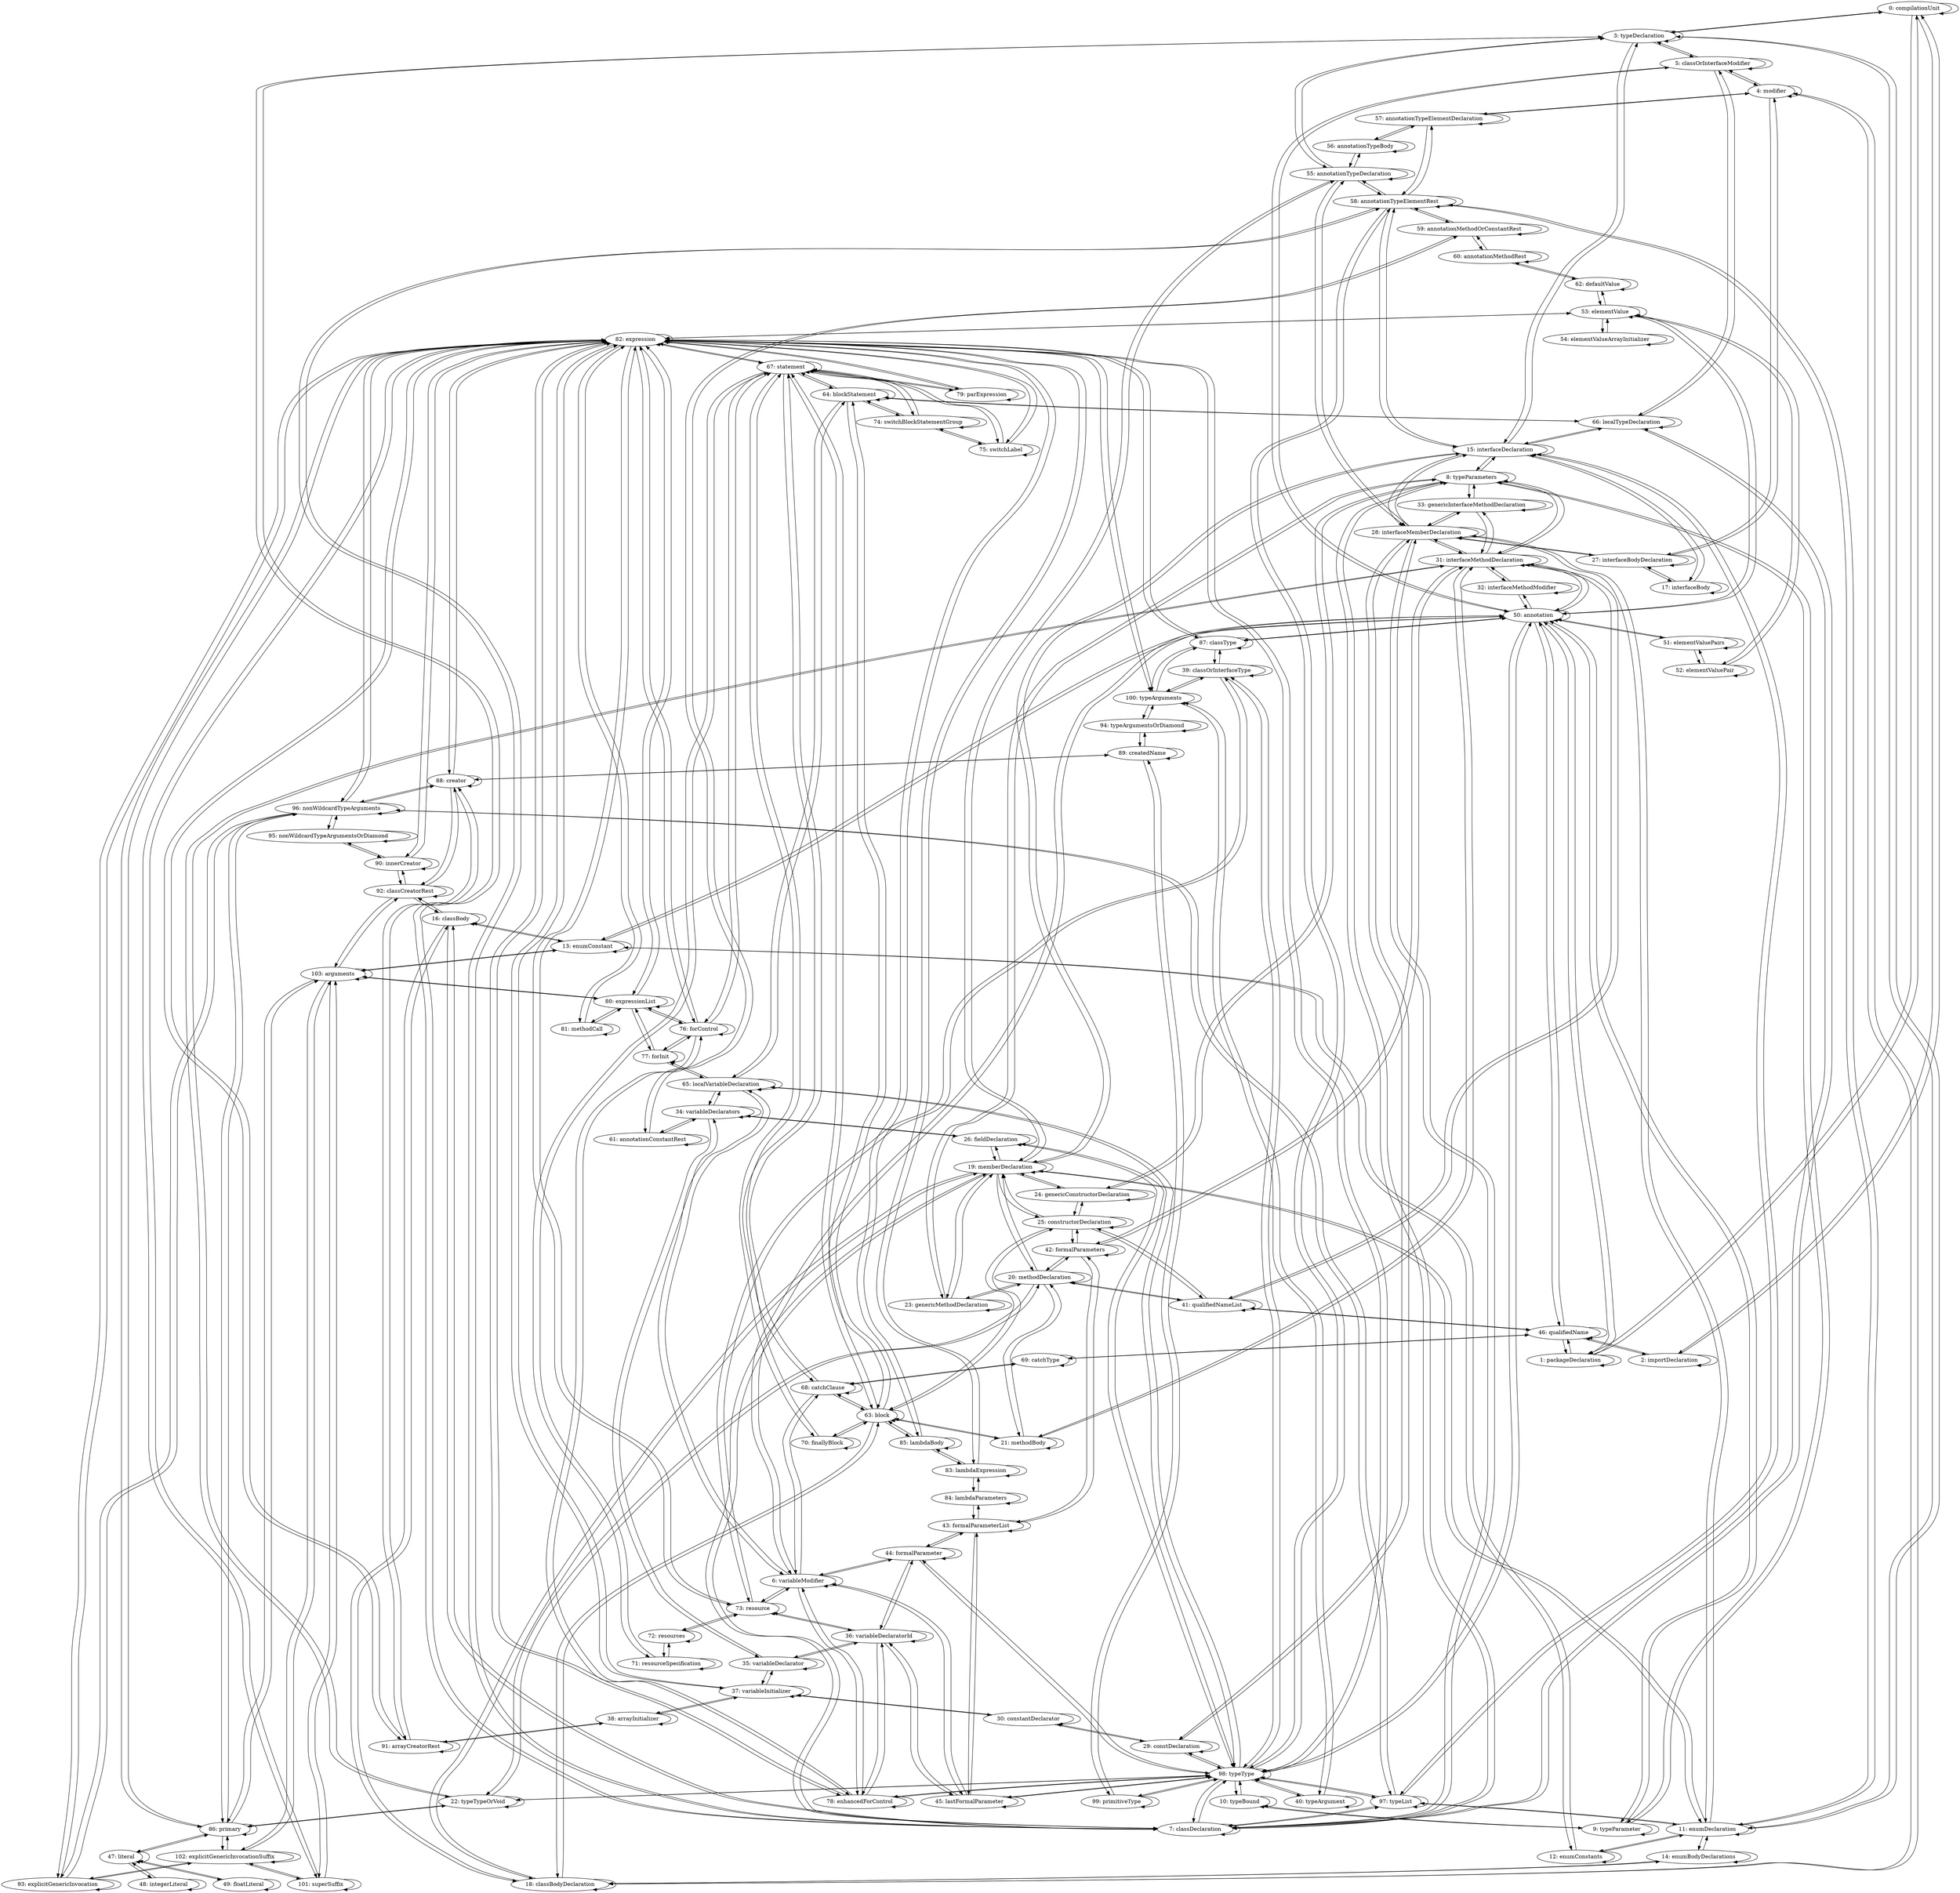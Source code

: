 digraph  {
0 [label="0: compilationUnit"];
3 [label="3: typeDeclaration"];
55 [label="55: annotationTypeDeclaration"];
56 [label="56: annotationTypeBody"];
19 [label="19: memberDeclaration"];
28 [label="28: interfaceMemberDeclaration"];
58 [label="58: annotationTypeElementRest"];
57 [label="57: annotationTypeElementDeclaration"];
27 [label="27: interfaceBodyDeclaration"];
17 [label="17: interfaceBody"];
15 [label="15: interfaceDeclaration"];
66 [label="66: localTypeDeclaration"];
64 [label="64: blockStatement"];
63 [label="63: block"];
74 [label="74: switchBlockStatementGroup"];
67 [label="67: statement"];
79 [label="79: parExpression"];
82 [label="82: expression"];
87 [label="87: classType"];
37 [label="37: variableInitializer"];
53 [label="53: elementValue"];
73 [label="73: resource"];
75 [label="75: switchLabel"];
76 [label="76: forControl"];
78 [label="78: enhancedForControl"];
80 [label="80: expressionList"];
85 [label="85: lambdaBody"];
86 [label="86: primary"];
91 [label="91: arrayCreatorRest"];
88 [label="88: creator"];
83 [label="83: lambdaExpression"];
77 [label="77: forInit"];
81 [label="81: methodCall"];
103 [label="103: arguments"];
13 [label="13: enumConstant"];
92 [label="92: classCreatorRest"];
101 [label="101: superSuffix"];
102 [label="102: explicitGenericInvocationSuffix"];
93 [label="93: explicitGenericInvocation"];
90 [label="90: innerCreator"];
16 [label="16: classBody"];
7 [label="7: classDeclaration"];
12 [label="12: enumConstants"];
11 [label="11: enumDeclaration"];
14 [label="14: enumBodyDeclarations"];
18 [label="18: classBodyDeclaration"];
50 [label="50: annotation"];
46 [label="46: qualifiedName"];
1 [label="1: packageDeclaration"];
2 [label="2: importDeclaration"];
41 [label="41: qualifiedNameList"];
69 [label="69: catchType"];
68 [label="68: catchClause"];
21 [label="21: methodBody"];
25 [label="25: constructorDeclaration"];
70 [label="70: finallyBlock"];
6 [label="6: variableModifier"];
44 [label="44: formalParameter"];
45 [label="45: lastFormalParameter"];
65 [label="65: localVariableDeclaration"];
98 [label="98: typeType"];
99 [label="99: primitiveType"];
89 [label="89: createdName"];
10 [label="10: typeBound"];
22 [label="22: typeTypeOrVoid"];
26 [label="26: fieldDeclaration"];
29 [label="29: constDeclaration"];
40 [label="40: typeArgument"];
97 [label="97: typeList"];
96 [label="96: nonWildcardTypeArguments"];
95 [label="95: nonWildcardTypeArgumentsOrDiamond"];
94 [label="94: typeArgumentsOrDiamond"];
100 [label="100: typeArguments"];
36 [label="36: variableDeclaratorId"];
35 [label="35: variableDeclarator"];
43 [label="43: formalParameterList"];
42 [label="42: formalParameters"];
84 [label="84: lambdaParameters"];
20 [label="20: methodDeclaration"];
31 [label="31: interfaceMethodDeclaration"];
34 [label="34: variableDeclarators"];
61 [label="61: annotationConstantRest"];
59 [label="59: annotationMethodOrConstantRest"];
38 [label="38: arrayInitializer"];
60 [label="60: annotationMethodRest"];
62 [label="62: defaultValue"];
54 [label="54: elementValueArrayInitializer"];
39 [label="39: classOrInterfaceType"];
30 [label="30: constantDeclarator"];
9 [label="9: typeParameter"];
8 [label="8: typeParameters"];
23 [label="23: genericMethodDeclaration"];
24 [label="24: genericConstructorDeclaration"];
33 [label="33: genericInterfaceMethodDeclaration"];
32 [label="32: interfaceMethodModifier"];
5 [label="5: classOrInterfaceModifier"];
4 [label="4: modifier"];
71 [label="71: resourceSpecification"];
72 [label="72: resources"];
51 [label="51: elementValuePairs"];
52 [label="52: elementValuePair"];
47 [label="47: literal"];
49 [label="49: floatLiteral"];
48 [label="48: integerLiteral"];
0 -> 0;
0 -> 3;
0 -> 2;
0 -> 1;
3 -> 3;
3 -> 0;
3 -> 55;
3 -> 15;
3 -> 11;
3 -> 7;
3 -> 5;
55 -> 55;
55 -> 56;
55 -> 3;
55 -> 19;
55 -> 28;
55 -> 58;
56 -> 56;
56 -> 55;
56 -> 57;
19 -> 19;
19 -> 11;
19 -> 7;
19 -> 55;
19 -> 15;
19 -> 24;
19 -> 25;
19 -> 26;
19 -> 23;
19 -> 20;
19 -> 18;
28 -> 28;
28 -> 27;
28 -> 11;
28 -> 7;
28 -> 55;
28 -> 15;
28 -> 33;
28 -> 31;
28 -> 29;
58 -> 58;
58 -> 57;
58 -> 59;
58 -> 55;
58 -> 11;
58 -> 15;
58 -> 7;
58 -> 98;
57 -> 57;
57 -> 56;
57 -> 58;
57 -> 4;
27 -> 27;
27 -> 17;
27 -> 28;
27 -> 4;
17 -> 17;
17 -> 15;
17 -> 27;
15 -> 15;
15 -> 3;
15 -> 19;
15 -> 28;
15 -> 58;
15 -> 66;
15 -> 17;
15 -> 97;
15 -> 8;
66 -> 66;
66 -> 64;
66 -> 15;
66 -> 7;
66 -> 5;
64 -> 64;
64 -> 63;
64 -> 74;
64 -> 66;
64 -> 67;
64 -> 65;
63 -> 63;
63 -> 18;
63 -> 21;
63 -> 25;
63 -> 67;
63 -> 68;
63 -> 70;
63 -> 85;
63 -> 64;
74 -> 74;
74 -> 67;
74 -> 75;
74 -> 64;
67 -> 67;
67 -> 64;
67 -> 79;
67 -> 70;
67 -> 68;
67 -> 82;
67 -> 71;
67 -> 63;
67 -> 76;
67 -> 75;
67 -> 74;
79 -> 79;
79 -> 82;
79 -> 67;
82 -> 82;
82 -> 87;
82 -> 37;
82 -> 53;
82 -> 67;
82 -> 73;
82 -> 75;
82 -> 76;
82 -> 78;
82 -> 79;
82 -> 80;
82 -> 85;
82 -> 86;
82 -> 91;
82 -> 90;
82 -> 100;
82 -> 98;
82 -> 93;
82 -> 101;
82 -> 96;
82 -> 81;
82 -> 83;
82 -> 88;
87 -> 87;
87 -> 82;
87 -> 100;
87 -> 50;
87 -> 39;
37 -> 37;
37 -> 82;
37 -> 38;
37 -> 30;
37 -> 35;
53 -> 53;
53 -> 54;
53 -> 50;
53 -> 82;
53 -> 52;
53 -> 62;
73 -> 73;
73 -> 82;
73 -> 36;
73 -> 39;
73 -> 6;
73 -> 72;
75 -> 75;
75 -> 67;
75 -> 74;
75 -> 82;
76 -> 76;
76 -> 82;
76 -> 77;
76 -> 78;
76 -> 67;
76 -> 80;
78 -> 78;
78 -> 98;
78 -> 36;
78 -> 82;
78 -> 6;
78 -> 76;
80 -> 80;
80 -> 76;
80 -> 77;
80 -> 81;
80 -> 103;
80 -> 82;
85 -> 85;
85 -> 83;
85 -> 63;
85 -> 82;
86 -> 86;
86 -> 82;
86 -> 103;
86 -> 102;
86 -> 96;
86 -> 22;
86 -> 47;
91 -> 91;
91 -> 88;
91 -> 82;
91 -> 38;
88 -> 88;
88 -> 82;
88 -> 89;
88 -> 92;
88 -> 91;
88 -> 96;
83 -> 83;
83 -> 82;
83 -> 85;
83 -> 84;
77 -> 77;
77 -> 80;
77 -> 65;
77 -> 76;
81 -> 81;
81 -> 82;
81 -> 80;
103 -> 103;
103 -> 13;
103 -> 86;
103 -> 92;
103 -> 101;
103 -> 102;
103 -> 80;
13 -> 13;
13 -> 12;
13 -> 103;
13 -> 50;
13 -> 16;
92 -> 92;
92 -> 88;
92 -> 90;
92 -> 16;
92 -> 103;
101 -> 101;
101 -> 82;
101 -> 102;
101 -> 103;
102 -> 102;
102 -> 86;
102 -> 93;
102 -> 103;
102 -> 101;
93 -> 93;
93 -> 82;
93 -> 102;
93 -> 96;
90 -> 90;
90 -> 82;
90 -> 92;
90 -> 95;
16 -> 16;
16 -> 7;
16 -> 13;
16 -> 92;
16 -> 18;
7 -> 7;
7 -> 16;
7 -> 98;
7 -> 97;
7 -> 8;
7 -> 3;
7 -> 19;
7 -> 28;
7 -> 58;
7 -> 66;
12 -> 12;
12 -> 11;
12 -> 13;
11 -> 11;
11 -> 3;
11 -> 19;
11 -> 28;
11 -> 58;
11 -> 14;
11 -> 12;
11 -> 97;
14 -> 14;
14 -> 11;
14 -> 18;
18 -> 18;
18 -> 19;
18 -> 14;
18 -> 16;
18 -> 4;
18 -> 63;
50 -> 50;
50 -> 46;
50 -> 1;
50 -> 5;
50 -> 6;
50 -> 9;
50 -> 13;
50 -> 31;
50 -> 32;
50 -> 53;
50 -> 87;
50 -> 98;
50 -> 51;
46 -> 46;
46 -> 1;
46 -> 2;
46 -> 41;
46 -> 50;
46 -> 69;
1 -> 1;
1 -> 46;
1 -> 50;
1 -> 0;
2 -> 2;
2 -> 0;
2 -> 46;
41 -> 41;
41 -> 46;
41 -> 20;
41 -> 25;
41 -> 31;
69 -> 69;
69 -> 68;
69 -> 46;
68 -> 68;
68 -> 63;
68 -> 67;
68 -> 69;
68 -> 6;
21 -> 21;
21 -> 63;
21 -> 20;
21 -> 31;
25 -> 25;
25 -> 63;
25 -> 41;
25 -> 42;
25 -> 19;
25 -> 24;
70 -> 70;
70 -> 67;
70 -> 63;
6 -> 6;
6 -> 50;
6 -> 44;
6 -> 45;
6 -> 65;
6 -> 68;
6 -> 73;
6 -> 78;
44 -> 44;
44 -> 43;
44 -> 98;
44 -> 6;
44 -> 36;
45 -> 45;
45 -> 43;
45 -> 98;
45 -> 6;
45 -> 36;
65 -> 65;
65 -> 64;
65 -> 77;
65 -> 34;
65 -> 98;
65 -> 6;
98 -> 98;
98 -> 99;
98 -> 7;
98 -> 10;
98 -> 22;
98 -> 26;
98 -> 29;
98 -> 40;
98 -> 44;
98 -> 45;
98 -> 58;
98 -> 65;
98 -> 78;
98 -> 82;
98 -> 97;
98 -> 39;
98 -> 50;
99 -> 99;
99 -> 89;
99 -> 98;
89 -> 89;
89 -> 99;
89 -> 94;
89 -> 88;
10 -> 10;
10 -> 9;
10 -> 98;
22 -> 22;
22 -> 20;
22 -> 31;
22 -> 86;
22 -> 98;
26 -> 26;
26 -> 19;
26 -> 34;
26 -> 98;
29 -> 30;
29 -> 29;
29 -> 98;
29 -> 28;
40 -> 40;
40 -> 98;
40 -> 100;
97 -> 97;
97 -> 7;
97 -> 11;
97 -> 15;
97 -> 96;
97 -> 98;
96 -> 96;
96 -> 82;
96 -> 86;
96 -> 88;
96 -> 93;
96 -> 95;
96 -> 97;
95 -> 95;
95 -> 90;
95 -> 96;
94 -> 94;
94 -> 100;
94 -> 89;
100 -> 100;
100 -> 40;
100 -> 39;
100 -> 82;
100 -> 87;
100 -> 94;
36 -> 36;
36 -> 35;
36 -> 44;
36 -> 45;
36 -> 73;
36 -> 78;
35 -> 35;
35 -> 34;
35 -> 36;
35 -> 37;
43 -> 43;
43 -> 42;
43 -> 84;
43 -> 45;
43 -> 44;
42 -> 42;
42 -> 20;
42 -> 25;
42 -> 31;
42 -> 43;
84 -> 84;
84 -> 83;
84 -> 43;
20 -> 20;
20 -> 21;
20 -> 41;
20 -> 42;
20 -> 22;
20 -> 19;
20 -> 23;
31 -> 31;
31 -> 21;
31 -> 41;
31 -> 42;
31 -> 8;
31 -> 22;
31 -> 32;
31 -> 50;
31 -> 28;
31 -> 33;
34 -> 34;
34 -> 26;
34 -> 61;
34 -> 65;
34 -> 35;
61 -> 61;
61 -> 59;
61 -> 34;
59 -> 59;
59 -> 58;
59 -> 61;
59 -> 60;
38 -> 38;
38 -> 37;
38 -> 91;
60 -> 60;
60 -> 59;
60 -> 62;
62 -> 62;
62 -> 53;
62 -> 60;
54 -> 54;
54 -> 53;
39 -> 39;
39 -> 73;
39 -> 87;
39 -> 98;
39 -> 100;
30 -> 30;
30 -> 37;
30 -> 29;
9 -> 9;
9 -> 8;
9 -> 10;
9 -> 50;
8 -> 8;
8 -> 7;
8 -> 15;
8 -> 23;
8 -> 24;
8 -> 31;
8 -> 33;
8 -> 9;
23 -> 20;
23 -> 23;
23 -> 19;
23 -> 8;
24 -> 25;
24 -> 24;
24 -> 19;
24 -> 8;
33 -> 31;
33 -> 33;
33 -> 28;
33 -> 8;
32 -> 32;
32 -> 31;
32 -> 50;
5 -> 5;
5 -> 3;
5 -> 4;
5 -> 66;
5 -> 50;
4 -> 4;
4 -> 18;
4 -> 27;
4 -> 57;
4 -> 5;
71 -> 71;
71 -> 72;
71 -> 67;
72 -> 72;
72 -> 73;
72 -> 71;
51 -> 51;
51 -> 52;
51 -> 50;
52 -> 52;
52 -> 53;
52 -> 51;
47 -> 47;
47 -> 86;
47 -> 49;
47 -> 48;
49 -> 49;
49 -> 47;
48 -> 48;
48 -> 47;
}
